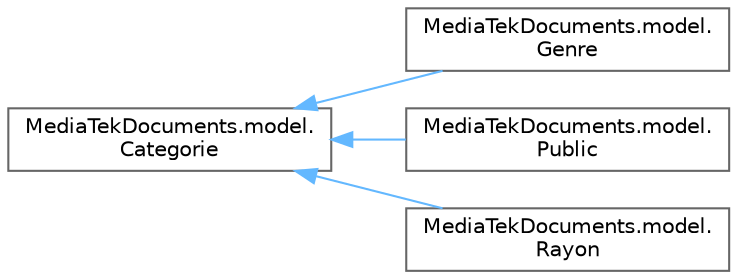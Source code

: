 digraph "Graphical Class Hierarchy"
{
 // LATEX_PDF_SIZE
  bgcolor="transparent";
  edge [fontname=Helvetica,fontsize=10,labelfontname=Helvetica,labelfontsize=10];
  node [fontname=Helvetica,fontsize=10,shape=box,height=0.2,width=0.4];
  rankdir="LR";
  Node0 [id="Node000000",label="MediaTekDocuments.model.\lCategorie",height=0.2,width=0.4,color="grey40", fillcolor="white", style="filled",URL="$class_media_tek_documents_1_1model_1_1_categorie.html",tooltip="Classe métier Categorie (réunit les informations des classes Public, Genre et Rayon)"];
  Node0 -> Node1 [id="edge3_Node000000_Node000001",dir="back",color="steelblue1",style="solid",tooltip=" "];
  Node1 [id="Node000001",label="MediaTekDocuments.model.\lGenre",height=0.2,width=0.4,color="grey40", fillcolor="white", style="filled",URL="$class_media_tek_documents_1_1model_1_1_genre.html",tooltip="Classe métier Genre : hérite de Categorie."];
  Node0 -> Node2 [id="edge4_Node000000_Node000002",dir="back",color="steelblue1",style="solid",tooltip=" "];
  Node2 [id="Node000002",label="MediaTekDocuments.model.\lPublic",height=0.2,width=0.4,color="grey40", fillcolor="white", style="filled",URL="$class_media_tek_documents_1_1model_1_1_public.html",tooltip="Classe métier Public (public concerné par le document) hérite de Categorie."];
  Node0 -> Node3 [id="edge5_Node000000_Node000003",dir="back",color="steelblue1",style="solid",tooltip=" "];
  Node3 [id="Node000003",label="MediaTekDocuments.model.\lRayon",height=0.2,width=0.4,color="grey40", fillcolor="white", style="filled",URL="$class_media_tek_documents_1_1model_1_1_rayon.html",tooltip="Classe métier Rayon (rayon de classement du document) hérite de Categorie."];
}
